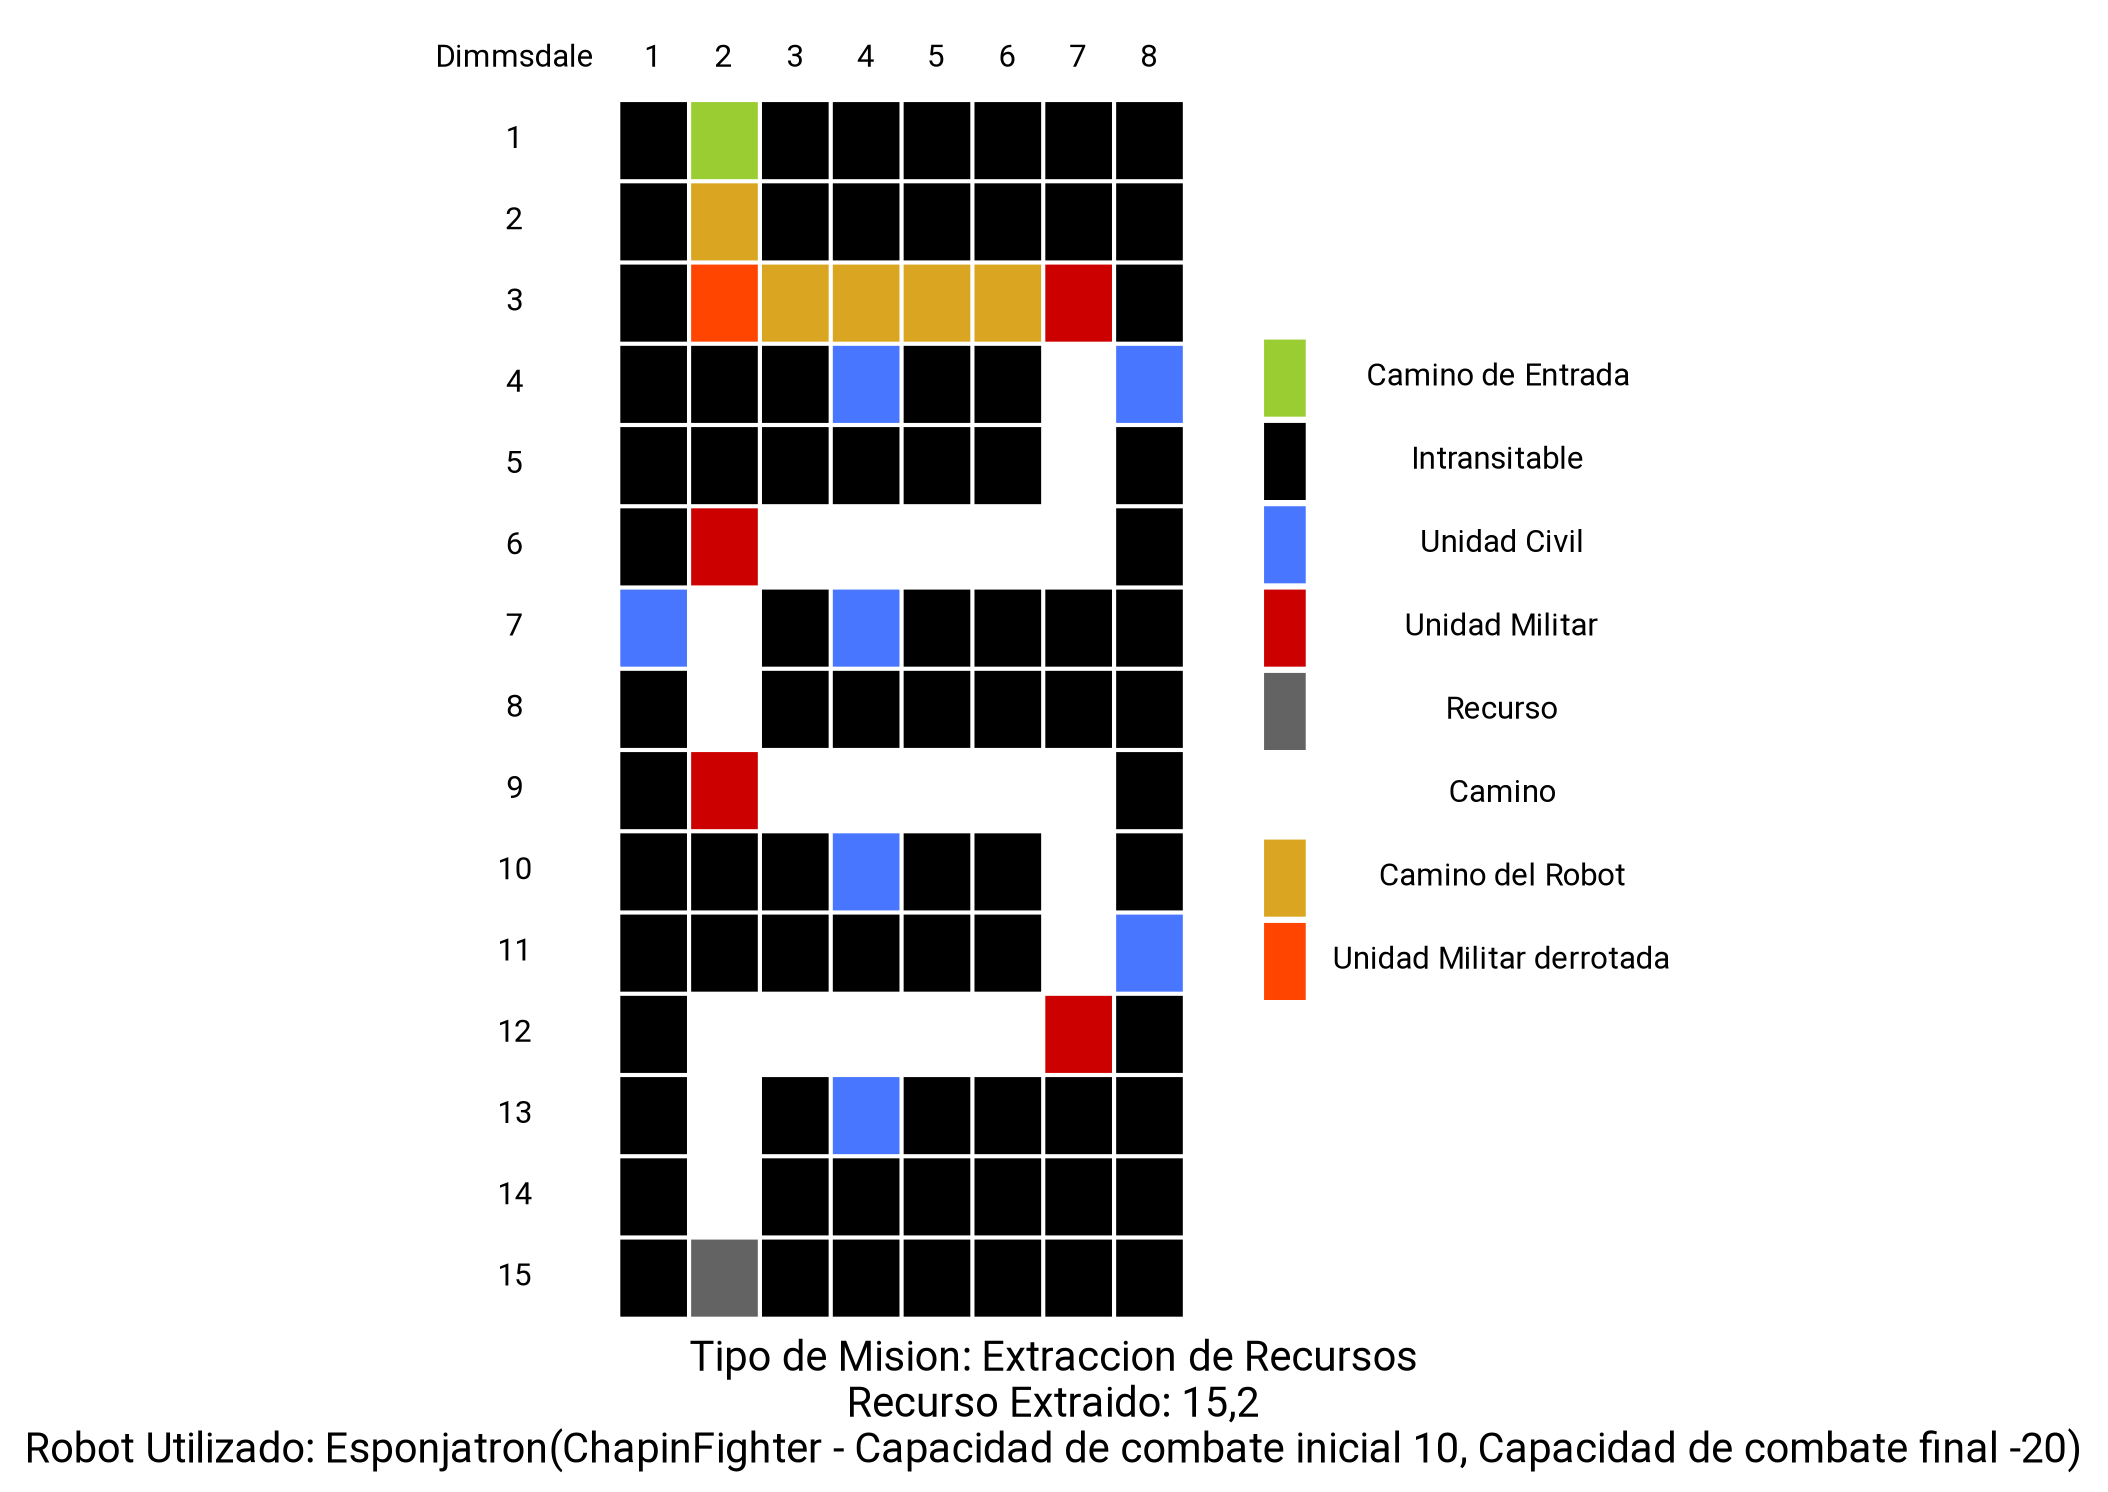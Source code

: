 digraph structs {
	node [shape=plaintext]
	patron [fontname="Roboto Condensed"fontsize="15pt", label=<
<TABLE BORDER="0" CELLBORDER="0" CELLSPACING="2" CELLPADDING="10">
<TR>
    <TD border="0">Dimmsdale</TD><TD border="0">1</TD><TD border="0">2</TD><TD border="0">3</TD><TD border="0">4</TD><TD border="0">5</TD><TD border="0">6</TD><TD border="0">7</TD><TD border="0">8</TD>
</TR>
<TR>
        <TD border="0">1</TD>
<TD bgcolor="black">   </TD>
<TD bgcolor="yellowgreen">   </TD>
<TD bgcolor="black">   </TD>
<TD bgcolor="black">   </TD>
<TD bgcolor="black">   </TD>
<TD bgcolor="black">   </TD>
<TD bgcolor="black">   </TD>
<TD bgcolor="black">   </TD></TR>
<TR>
        <TD border="0">2</TD>
<TD bgcolor="black">   </TD>
<TD bgcolor="goldenrod">   </TD>
<TD bgcolor="black">   </TD>
<TD bgcolor="black">   </TD>
<TD bgcolor="black">   </TD>
<TD bgcolor="black">   </TD>
<TD bgcolor="black">   </TD>
<TD bgcolor="black">   </TD></TR>
<TR>
        <TD border="0">3</TD>
<TD bgcolor="black">   </TD>
<TD bgcolor="orangered">   </TD>
<TD bgcolor="goldenrod">   </TD>
<TD bgcolor="goldenrod">   </TD>
<TD bgcolor="goldenrod">   </TD>
<TD bgcolor="goldenrod">   </TD>
<TD bgcolor="red3">   </TD>
<TD bgcolor="black">   </TD></TR>
<TR>
        <TD border="0">4</TD>
<TD bgcolor="black">   </TD>
<TD bgcolor="black">   </TD>
<TD bgcolor="black">   </TD>
<TD bgcolor="royalblue1">   </TD>
<TD bgcolor="black">   </TD>
<TD bgcolor="black">   </TD>
<TD>   </TD>
<TD bgcolor="royalblue1">   </TD></TR>
<TR>
        <TD border="0">5</TD>
<TD bgcolor="black">   </TD>
<TD bgcolor="black">   </TD>
<TD bgcolor="black">   </TD>
<TD bgcolor="black">   </TD>
<TD bgcolor="black">   </TD>
<TD bgcolor="black">   </TD>
<TD>   </TD>
<TD bgcolor="black">   </TD></TR>
<TR>
        <TD border="0">6</TD>
<TD bgcolor="black">   </TD>
<TD bgcolor="red3">   </TD>
<TD>   </TD>
<TD>   </TD>
<TD>   </TD>
<TD>   </TD>
<TD>   </TD>
<TD bgcolor="black">   </TD></TR>
<TR>
        <TD border="0">7</TD>
<TD bgcolor="royalblue1">   </TD>
<TD>   </TD>
<TD bgcolor="black">   </TD>
<TD bgcolor="royalblue1">   </TD>
<TD bgcolor="black">   </TD>
<TD bgcolor="black">   </TD>
<TD bgcolor="black">   </TD>
<TD bgcolor="black">   </TD></TR>
<TR>
        <TD border="0">8</TD>
<TD bgcolor="black">   </TD>
<TD>   </TD>
<TD bgcolor="black">   </TD>
<TD bgcolor="black">   </TD>
<TD bgcolor="black">   </TD>
<TD bgcolor="black">   </TD>
<TD bgcolor="black">   </TD>
<TD bgcolor="black">   </TD></TR>
<TR>
        <TD border="0">9</TD>
<TD bgcolor="black">   </TD>
<TD bgcolor="red3">   </TD>
<TD>   </TD>
<TD>   </TD>
<TD>   </TD>
<TD>   </TD>
<TD>   </TD>
<TD bgcolor="black">   </TD></TR>
<TR>
        <TD border="0">10</TD>
<TD bgcolor="black">   </TD>
<TD bgcolor="black">   </TD>
<TD bgcolor="black">   </TD>
<TD bgcolor="royalblue1">   </TD>
<TD bgcolor="black">   </TD>
<TD bgcolor="black">   </TD>
<TD>   </TD>
<TD bgcolor="black">   </TD></TR>
<TR>
        <TD border="0">11</TD>
<TD bgcolor="black">   </TD>
<TD bgcolor="black">   </TD>
<TD bgcolor="black">   </TD>
<TD bgcolor="black">   </TD>
<TD bgcolor="black">   </TD>
<TD bgcolor="black">   </TD>
<TD>   </TD>
<TD bgcolor="royalblue1">   </TD></TR>
<TR>
        <TD border="0">12</TD>
<TD bgcolor="black">   </TD>
<TD>   </TD>
<TD>   </TD>
<TD>   </TD>
<TD>   </TD>
<TD>   </TD>
<TD bgcolor="red3">   </TD>
<TD bgcolor="black">   </TD></TR>
<TR>
        <TD border="0">13</TD>
<TD bgcolor="black">   </TD>
<TD>   </TD>
<TD bgcolor="black">   </TD>
<TD bgcolor="royalblue1">   </TD>
<TD bgcolor="black">   </TD>
<TD bgcolor="black">   </TD>
<TD bgcolor="black">   </TD>
<TD bgcolor="black">   </TD></TR>
<TR>
        <TD border="0">14</TD>
<TD bgcolor="black">   </TD>
<TD>   </TD>
<TD bgcolor="black">   </TD>
<TD bgcolor="black">   </TD>
<TD bgcolor="black">   </TD>
<TD bgcolor="black">   </TD>
<TD bgcolor="black">   </TD>
<TD bgcolor="black">   </TD></TR>
<TR>
        <TD border="0">15</TD>
<TD bgcolor="black">   </TD>
<TD bgcolor="grey39">   </TD>
<TD bgcolor="black">   </TD>
<TD bgcolor="black">   </TD>
<TD bgcolor="black">   </TD>
<TD bgcolor="black">   </TD>
<TD bgcolor="black">   </TD>
<TD bgcolor="black">   </TD></TR></TABLE>>]fontname="Roboto Condensed"fontsize="20pt"label="Tipo de Mision: Extraccion de Recursos\nRecurso Extraido: 15,2\nRobot Utilizado: Esponjatron(ChapinFighter - Capacidad de combate inicial 10, Capacidad de combate final -20)"
info1[fontname="Roboto Condensed"fontsize="15pt", label=<
<TABLE BORDER="0" CELLBORDER="0" CELLSPACING="3" CELLPADDING="10">
<TR>
    <TD border="0" bgcolor="yellowgreen"></TD> 
    <TD border="0">Camino de Entrada </TD> 
</TR>
<TR>
    <TD border="0" bgcolor="black"></TD> 
    <TD border="0">Intransitable </TD> 
</TR>
<TR>
    <TD border="0" bgcolor="royalblue1"></TD> 
    <TD border="0">Unidad Civil</TD> 
</TR>
<TR>
    <TD border="0" bgcolor="red3"></TD> 
    <TD border="0">Unidad Militar</TD> 
</TR>
<TR>
    <TD border="0" bgcolor="grey39"></TD> 
    <TD border="0">Recurso</TD> 
</TR>
<TR>
    <TD border="0" bgcolor="white"></TD> 
    <TD border="0">Camino</TD> 
</TR>
<TR>
    <TD border="0" bgcolor="goldenrod"></TD> 
    <TD border="0">Camino del Robot</TD> 
</TR>
<TR>
    <TD border="0" bgcolor="orangered"></TD> 
    <TD border="0">Unidad Militar derrotada</TD> 
</TR>
</TABLE>>]
}